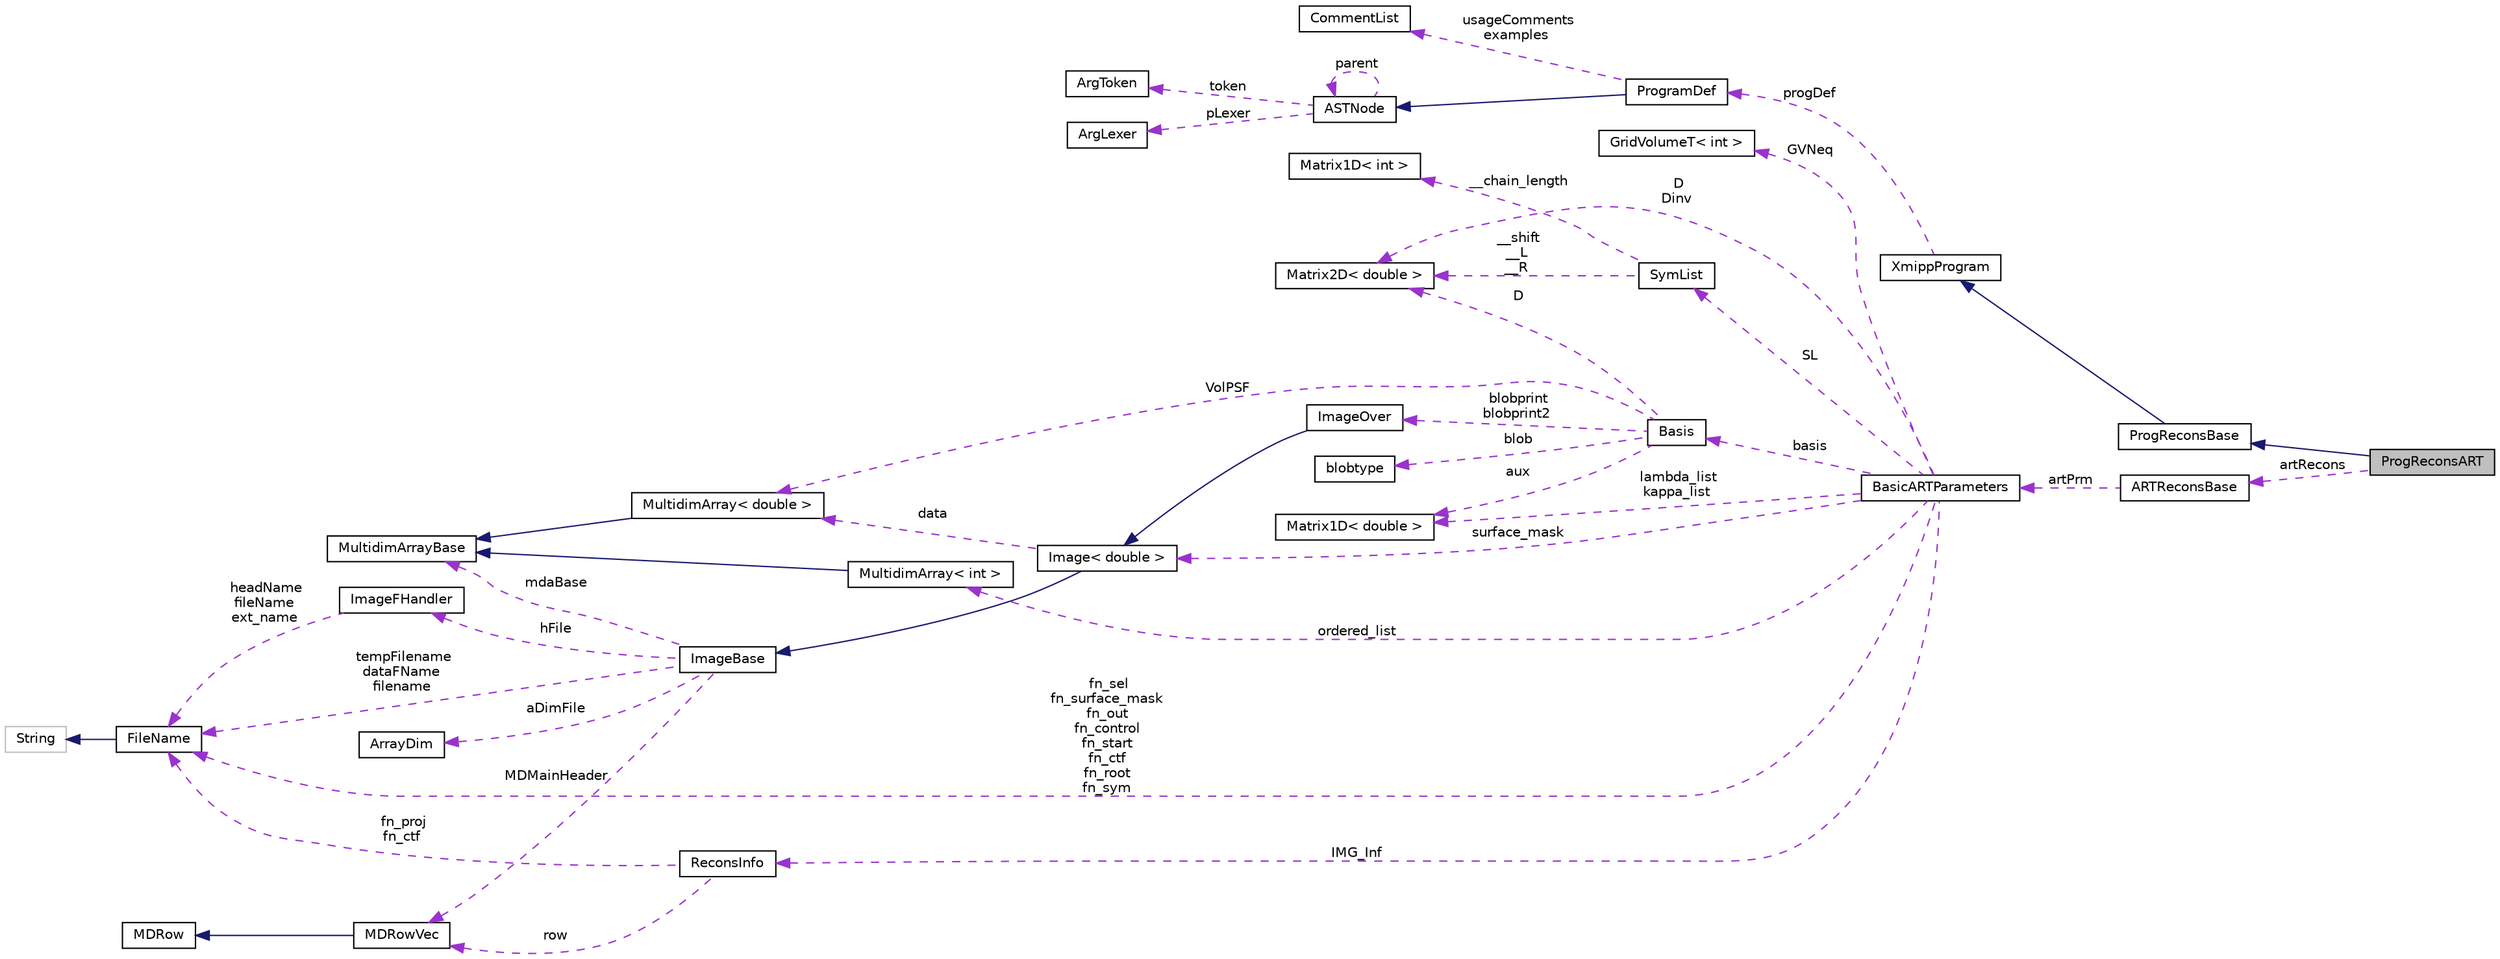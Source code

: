 digraph "ProgReconsART"
{
  edge [fontname="Helvetica",fontsize="10",labelfontname="Helvetica",labelfontsize="10"];
  node [fontname="Helvetica",fontsize="10",shape=record];
  rankdir="LR";
  Node4 [label="ProgReconsART",height=0.2,width=0.4,color="black", fillcolor="grey75", style="filled", fontcolor="black"];
  Node5 -> Node4 [dir="back",color="midnightblue",fontsize="10",style="solid",fontname="Helvetica"];
  Node5 [label="ProgReconsBase",height=0.2,width=0.4,color="black", fillcolor="white", style="filled",URL="$classProgReconsBase.html"];
  Node6 -> Node5 [dir="back",color="midnightblue",fontsize="10",style="solid",fontname="Helvetica"];
  Node6 [label="XmippProgram",height=0.2,width=0.4,color="black", fillcolor="white", style="filled",URL="$classXmippProgram.html"];
  Node7 -> Node6 [dir="back",color="darkorchid3",fontsize="10",style="dashed",label=" progDef" ,fontname="Helvetica"];
  Node7 [label="ProgramDef",height=0.2,width=0.4,color="black", fillcolor="white", style="filled",URL="$classProgramDef.html"];
  Node8 -> Node7 [dir="back",color="midnightblue",fontsize="10",style="solid",fontname="Helvetica"];
  Node8 [label="ASTNode",height=0.2,width=0.4,color="black", fillcolor="white", style="filled",URL="$classASTNode.html"];
  Node9 -> Node8 [dir="back",color="darkorchid3",fontsize="10",style="dashed",label=" token" ,fontname="Helvetica"];
  Node9 [label="ArgToken",height=0.2,width=0.4,color="black", fillcolor="white", style="filled",URL="$classArgToken.html"];
  Node10 -> Node8 [dir="back",color="darkorchid3",fontsize="10",style="dashed",label=" pLexer" ,fontname="Helvetica"];
  Node10 [label="ArgLexer",height=0.2,width=0.4,color="black", fillcolor="white", style="filled",URL="$classArgLexer.html"];
  Node8 -> Node8 [dir="back",color="darkorchid3",fontsize="10",style="dashed",label=" parent" ,fontname="Helvetica"];
  Node11 -> Node7 [dir="back",color="darkorchid3",fontsize="10",style="dashed",label=" usageComments\nexamples" ,fontname="Helvetica"];
  Node11 [label="CommentList",height=0.2,width=0.4,color="black", fillcolor="white", style="filled",URL="$classCommentList.html"];
  Node12 -> Node4 [dir="back",color="darkorchid3",fontsize="10",style="dashed",label=" artRecons" ,fontname="Helvetica"];
  Node12 [label="ARTReconsBase",height=0.2,width=0.4,color="black", fillcolor="white", style="filled",URL="$classARTReconsBase.html"];
  Node13 -> Node12 [dir="back",color="darkorchid3",fontsize="10",style="dashed",label=" artPrm" ,fontname="Helvetica"];
  Node13 [label="BasicARTParameters",height=0.2,width=0.4,color="black", fillcolor="white", style="filled",URL="$classBasicARTParameters.html"];
  Node14 -> Node13 [dir="back",color="darkorchid3",fontsize="10",style="dashed",label=" IMG_Inf" ,fontname="Helvetica"];
  Node14 [label="ReconsInfo",height=0.2,width=0.4,color="black", fillcolor="white", style="filled",URL="$structReconsInfo.html"];
  Node15 -> Node14 [dir="back",color="darkorchid3",fontsize="10",style="dashed",label=" row" ,fontname="Helvetica"];
  Node15 [label="MDRowVec",height=0.2,width=0.4,color="black", fillcolor="white", style="filled",URL="$classMDRowVec.html"];
  Node16 -> Node15 [dir="back",color="midnightblue",fontsize="10",style="solid",fontname="Helvetica"];
  Node16 [label="MDRow",height=0.2,width=0.4,color="black", fillcolor="white", style="filled",URL="$classMDRow.html"];
  Node17 -> Node14 [dir="back",color="darkorchid3",fontsize="10",style="dashed",label=" fn_proj\nfn_ctf" ,fontname="Helvetica"];
  Node17 [label="FileName",height=0.2,width=0.4,color="black", fillcolor="white", style="filled",URL="$classFileName.html"];
  Node18 -> Node17 [dir="back",color="midnightblue",fontsize="10",style="solid",fontname="Helvetica"];
  Node18 [label="String",height=0.2,width=0.4,color="grey75", fillcolor="white", style="filled"];
  Node19 -> Node13 [dir="back",color="darkorchid3",fontsize="10",style="dashed",label=" D\nDinv" ,fontname="Helvetica"];
  Node19 [label="Matrix2D\< double \>",height=0.2,width=0.4,color="black", fillcolor="white", style="filled",URL="$classMatrix2D.html"];
  Node20 -> Node13 [dir="back",color="darkorchid3",fontsize="10",style="dashed",label=" basis" ,fontname="Helvetica"];
  Node20 [label="Basis",height=0.2,width=0.4,color="black", fillcolor="white", style="filled",URL="$classBasis.html"];
  Node21 -> Node20 [dir="back",color="darkorchid3",fontsize="10",style="dashed",label=" blobprint\nblobprint2" ,fontname="Helvetica"];
  Node21 [label="ImageOver",height=0.2,width=0.4,color="black", fillcolor="white", style="filled",URL="$classImageOver.html"];
  Node22 -> Node21 [dir="back",color="midnightblue",fontsize="10",style="solid",fontname="Helvetica"];
  Node22 [label="Image\< double \>",height=0.2,width=0.4,color="black", fillcolor="white", style="filled",URL="$classImage.html"];
  Node23 -> Node22 [dir="back",color="midnightblue",fontsize="10",style="solid",fontname="Helvetica"];
  Node23 [label="ImageBase",height=0.2,width=0.4,color="black", fillcolor="white", style="filled",URL="$classImageBase.html",tooltip="Image base class. "];
  Node24 -> Node23 [dir="back",color="darkorchid3",fontsize="10",style="dashed",label=" mdaBase" ,fontname="Helvetica"];
  Node24 [label="MultidimArrayBase",height=0.2,width=0.4,color="black", fillcolor="white", style="filled",URL="$classMultidimArrayBase.html"];
  Node15 -> Node23 [dir="back",color="darkorchid3",fontsize="10",style="dashed",label=" MDMainHeader" ,fontname="Helvetica"];
  Node25 -> Node23 [dir="back",color="darkorchid3",fontsize="10",style="dashed",label=" hFile" ,fontname="Helvetica"];
  Node25 [label="ImageFHandler",height=0.2,width=0.4,color="black", fillcolor="white", style="filled",URL="$structImageFHandler.html"];
  Node17 -> Node25 [dir="back",color="darkorchid3",fontsize="10",style="dashed",label=" headName\nfileName\next_name" ,fontname="Helvetica"];
  Node26 -> Node23 [dir="back",color="darkorchid3",fontsize="10",style="dashed",label=" aDimFile" ,fontname="Helvetica"];
  Node26 [label="ArrayDim",height=0.2,width=0.4,color="black", fillcolor="white", style="filled",URL="$structArrayDim.html"];
  Node17 -> Node23 [dir="back",color="darkorchid3",fontsize="10",style="dashed",label=" tempFilename\ndataFName\nfilename" ,fontname="Helvetica"];
  Node27 -> Node22 [dir="back",color="darkorchid3",fontsize="10",style="dashed",label=" data" ,fontname="Helvetica"];
  Node27 [label="MultidimArray\< double \>",height=0.2,width=0.4,color="black", fillcolor="white", style="filled",URL="$classMultidimArray.html"];
  Node24 -> Node27 [dir="back",color="midnightblue",fontsize="10",style="solid",fontname="Helvetica"];
  Node28 -> Node20 [dir="back",color="darkorchid3",fontsize="10",style="dashed",label=" blob" ,fontname="Helvetica"];
  Node28 [label="blobtype",height=0.2,width=0.4,color="black", fillcolor="white", style="filled",URL="$structblobtype.html"];
  Node19 -> Node20 [dir="back",color="darkorchid3",fontsize="10",style="dashed",label=" D" ,fontname="Helvetica"];
  Node29 -> Node20 [dir="back",color="darkorchid3",fontsize="10",style="dashed",label=" aux" ,fontname="Helvetica"];
  Node29 [label="Matrix1D\< double \>",height=0.2,width=0.4,color="black", fillcolor="white", style="filled",URL="$classMatrix1D.html"];
  Node27 -> Node20 [dir="back",color="darkorchid3",fontsize="10",style="dashed",label=" VolPSF" ,fontname="Helvetica"];
  Node22 -> Node13 [dir="back",color="darkorchid3",fontsize="10",style="dashed",label=" surface_mask" ,fontname="Helvetica"];
  Node29 -> Node13 [dir="back",color="darkorchid3",fontsize="10",style="dashed",label=" lambda_list\nkappa_list" ,fontname="Helvetica"];
  Node30 -> Node13 [dir="back",color="darkorchid3",fontsize="10",style="dashed",label=" ordered_list" ,fontname="Helvetica"];
  Node30 [label="MultidimArray\< int \>",height=0.2,width=0.4,color="black", fillcolor="white", style="filled",URL="$classMultidimArray.html"];
  Node24 -> Node30 [dir="back",color="midnightblue",fontsize="10",style="solid",fontname="Helvetica"];
  Node31 -> Node13 [dir="back",color="darkorchid3",fontsize="10",style="dashed",label=" GVNeq" ,fontname="Helvetica"];
  Node31 [label="GridVolumeT\< int \>",height=0.2,width=0.4,color="black", fillcolor="white", style="filled",URL="$classGridVolumeT.html"];
  Node32 -> Node13 [dir="back",color="darkorchid3",fontsize="10",style="dashed",label=" SL" ,fontname="Helvetica"];
  Node32 [label="SymList",height=0.2,width=0.4,color="black", fillcolor="white", style="filled",URL="$classSymList.html"];
  Node19 -> Node32 [dir="back",color="darkorchid3",fontsize="10",style="dashed",label=" __shift\n__L\n__R" ,fontname="Helvetica"];
  Node33 -> Node32 [dir="back",color="darkorchid3",fontsize="10",style="dashed",label=" __chain_length" ,fontname="Helvetica"];
  Node33 [label="Matrix1D\< int \>",height=0.2,width=0.4,color="black", fillcolor="white", style="filled",URL="$classMatrix1D.html"];
  Node17 -> Node13 [dir="back",color="darkorchid3",fontsize="10",style="dashed",label=" fn_sel\nfn_surface_mask\nfn_out\nfn_control\nfn_start\nfn_ctf\nfn_root\nfn_sym" ,fontname="Helvetica"];
}
